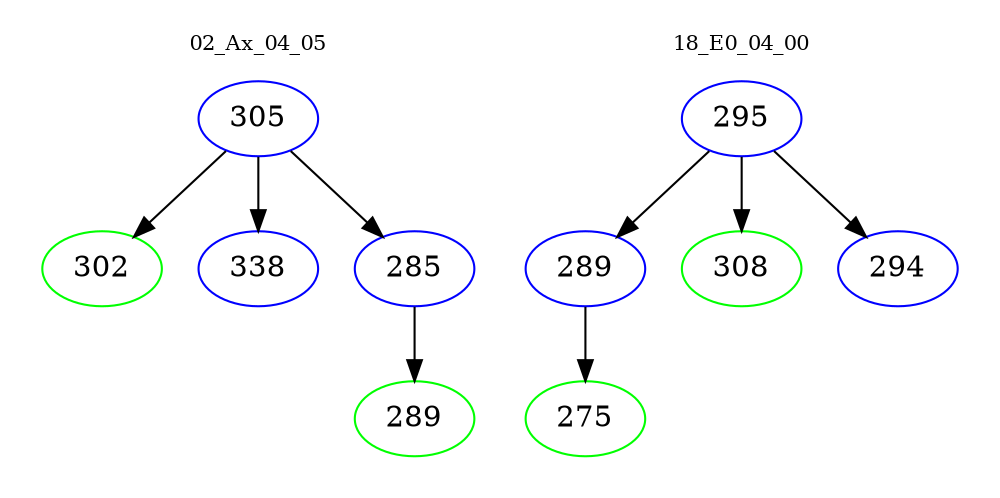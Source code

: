 digraph{
subgraph cluster_0 {
color = white
label = "02_Ax_04_05";
fontsize=10;
T0_305 [label="305", color="blue"]
T0_305 -> T0_302 [color="black"]
T0_302 [label="302", color="green"]
T0_305 -> T0_338 [color="black"]
T0_338 [label="338", color="blue"]
T0_305 -> T0_285 [color="black"]
T0_285 [label="285", color="blue"]
T0_285 -> T0_289 [color="black"]
T0_289 [label="289", color="green"]
}
subgraph cluster_1 {
color = white
label = "18_E0_04_00";
fontsize=10;
T1_295 [label="295", color="blue"]
T1_295 -> T1_289 [color="black"]
T1_289 [label="289", color="blue"]
T1_289 -> T1_275 [color="black"]
T1_275 [label="275", color="green"]
T1_295 -> T1_308 [color="black"]
T1_308 [label="308", color="green"]
T1_295 -> T1_294 [color="black"]
T1_294 [label="294", color="blue"]
}
}
